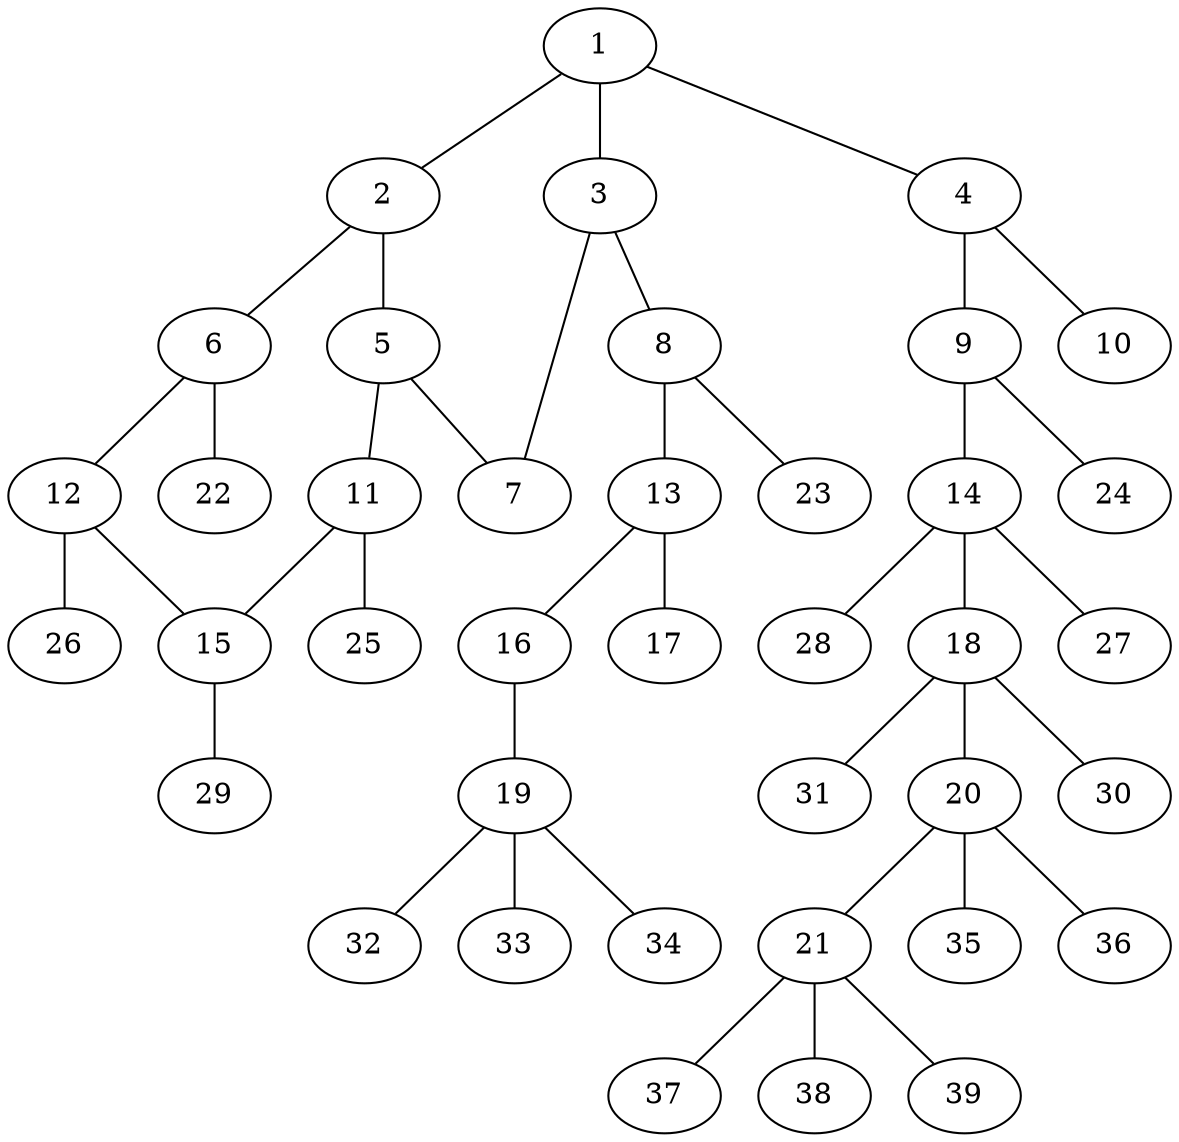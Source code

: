 graph molecule_369 {
	1	 [chem=N];
	2	 [chem=C];
	1 -- 2	 [valence=1];
	3	 [chem=C];
	1 -- 3	 [valence=1];
	4	 [chem=C];
	1 -- 4	 [valence=1];
	5	 [chem=C];
	2 -- 5	 [valence=2];
	6	 [chem=C];
	2 -- 6	 [valence=1];
	7	 [chem=N];
	3 -- 7	 [valence=2];
	8	 [chem=N];
	3 -- 8	 [valence=1];
	9	 [chem=N];
	4 -- 9	 [valence=1];
	10	 [chem=O];
	4 -- 10	 [valence=2];
	5 -- 7	 [valence=1];
	11	 [chem=C];
	5 -- 11	 [valence=1];
	12	 [chem=C];
	6 -- 12	 [valence=2];
	22	 [chem=H];
	6 -- 22	 [valence=1];
	13	 [chem=C];
	8 -- 13	 [valence=1];
	23	 [chem=H];
	8 -- 23	 [valence=1];
	14	 [chem=C];
	9 -- 14	 [valence=1];
	24	 [chem=H];
	9 -- 24	 [valence=1];
	15	 [chem=C];
	11 -- 15	 [valence=2];
	25	 [chem=H];
	11 -- 25	 [valence=1];
	12 -- 15	 [valence=1];
	26	 [chem=H];
	12 -- 26	 [valence=1];
	16	 [chem=O];
	13 -- 16	 [valence=1];
	17	 [chem=O];
	13 -- 17	 [valence=2];
	18	 [chem=C];
	14 -- 18	 [valence=1];
	27	 [chem=H];
	14 -- 27	 [valence=1];
	28	 [chem=H];
	14 -- 28	 [valence=1];
	29	 [chem=H];
	15 -- 29	 [valence=1];
	19	 [chem=C];
	16 -- 19	 [valence=1];
	20	 [chem=C];
	18 -- 20	 [valence=1];
	30	 [chem=H];
	18 -- 30	 [valence=1];
	31	 [chem=H];
	18 -- 31	 [valence=1];
	32	 [chem=H];
	19 -- 32	 [valence=1];
	33	 [chem=H];
	19 -- 33	 [valence=1];
	34	 [chem=H];
	19 -- 34	 [valence=1];
	21	 [chem=C];
	20 -- 21	 [valence=1];
	35	 [chem=H];
	20 -- 35	 [valence=1];
	36	 [chem=H];
	20 -- 36	 [valence=1];
	37	 [chem=H];
	21 -- 37	 [valence=1];
	38	 [chem=H];
	21 -- 38	 [valence=1];
	39	 [chem=H];
	21 -- 39	 [valence=1];
}
